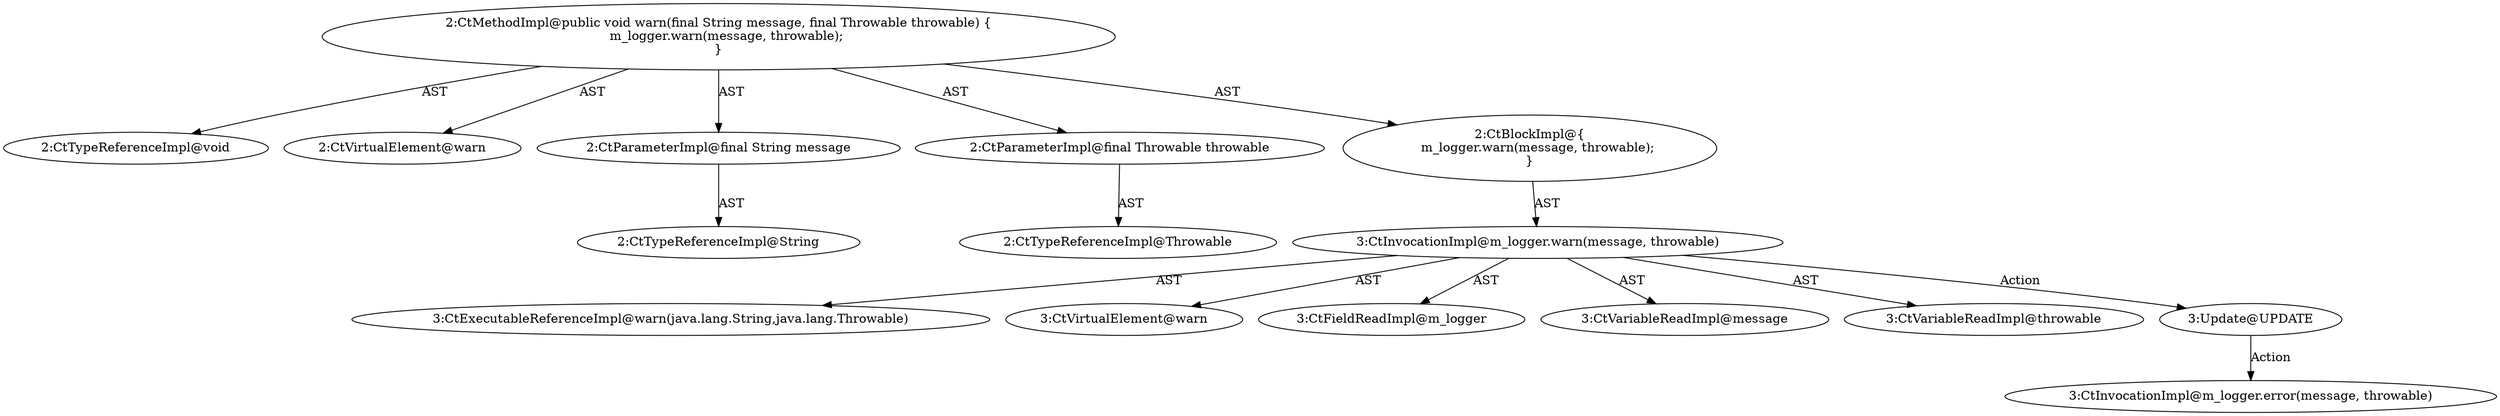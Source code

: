 digraph "warn#?,String,Throwable" {
0 [label="2:CtTypeReferenceImpl@void" shape=ellipse]
1 [label="2:CtVirtualElement@warn" shape=ellipse]
2 [label="2:CtParameterImpl@final String message" shape=ellipse]
3 [label="2:CtTypeReferenceImpl@String" shape=ellipse]
4 [label="2:CtParameterImpl@final Throwable throwable" shape=ellipse]
5 [label="2:CtTypeReferenceImpl@Throwable" shape=ellipse]
6 [label="3:CtExecutableReferenceImpl@warn(java.lang.String,java.lang.Throwable)" shape=ellipse]
7 [label="3:CtVirtualElement@warn" shape=ellipse]
8 [label="3:CtFieldReadImpl@m_logger" shape=ellipse]
9 [label="3:CtVariableReadImpl@message" shape=ellipse]
10 [label="3:CtVariableReadImpl@throwable" shape=ellipse]
11 [label="3:CtInvocationImpl@m_logger.warn(message, throwable)" shape=ellipse]
12 [label="2:CtBlockImpl@\{
    m_logger.warn(message, throwable);
\}" shape=ellipse]
13 [label="2:CtMethodImpl@public void warn(final String message, final Throwable throwable) \{
    m_logger.warn(message, throwable);
\}" shape=ellipse]
14 [label="3:Update@UPDATE" shape=ellipse]
15 [label="3:CtInvocationImpl@m_logger.error(message, throwable)" shape=ellipse]
2 -> 3 [label="AST"];
4 -> 5 [label="AST"];
11 -> 7 [label="AST"];
11 -> 8 [label="AST"];
11 -> 6 [label="AST"];
11 -> 9 [label="AST"];
11 -> 10 [label="AST"];
11 -> 14 [label="Action"];
12 -> 11 [label="AST"];
13 -> 1 [label="AST"];
13 -> 0 [label="AST"];
13 -> 2 [label="AST"];
13 -> 4 [label="AST"];
13 -> 12 [label="AST"];
14 -> 15 [label="Action"];
}
